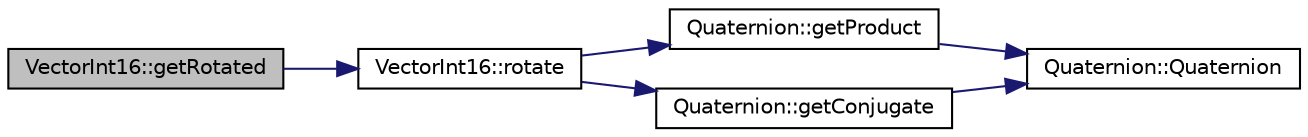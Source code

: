 digraph "VectorInt16::getRotated"
{
  edge [fontname="Helvetica",fontsize="10",labelfontname="Helvetica",labelfontsize="10"];
  node [fontname="Helvetica",fontsize="10",shape=record];
  rankdir="LR";
  Node10 [label="VectorInt16::getRotated",height=0.2,width=0.4,color="black", fillcolor="grey75", style="filled", fontcolor="black"];
  Node10 -> Node11 [color="midnightblue",fontsize="10",style="solid",fontname="Helvetica"];
  Node11 [label="VectorInt16::rotate",height=0.2,width=0.4,color="black", fillcolor="white", style="filled",URL="$class_vector_int16.html#ac7bf149db0a2b66d7683b87ebeb2dfc5"];
  Node11 -> Node12 [color="midnightblue",fontsize="10",style="solid",fontname="Helvetica"];
  Node12 [label="Quaternion::getProduct",height=0.2,width=0.4,color="black", fillcolor="white", style="filled",URL="$class_quaternion.html#a3ff8405ed92a3ca16de656e6c83b4028"];
  Node12 -> Node13 [color="midnightblue",fontsize="10",style="solid",fontname="Helvetica"];
  Node13 [label="Quaternion::Quaternion",height=0.2,width=0.4,color="black", fillcolor="white", style="filled",URL="$class_quaternion.html#abcc01358aada56ea5f0db4da18aaf77d"];
  Node11 -> Node14 [color="midnightblue",fontsize="10",style="solid",fontname="Helvetica"];
  Node14 [label="Quaternion::getConjugate",height=0.2,width=0.4,color="black", fillcolor="white", style="filled",URL="$class_quaternion.html#a079a5673188a8a7d608e8495de0dd119"];
  Node14 -> Node13 [color="midnightblue",fontsize="10",style="solid",fontname="Helvetica"];
}
